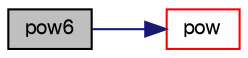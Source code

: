 digraph "pow6"
{
  bgcolor="transparent";
  edge [fontname="FreeSans",fontsize="10",labelfontname="FreeSans",labelfontsize="10"];
  node [fontname="FreeSans",fontsize="10",shape=record];
  rankdir="LR";
  Node50714 [label="pow6",height=0.2,width=0.4,color="black", fillcolor="grey75", style="filled", fontcolor="black"];
  Node50714 -> Node50715 [color="midnightblue",fontsize="10",style="solid",fontname="FreeSans"];
  Node50715 [label="pow",height=0.2,width=0.4,color="red",URL="$a21124.html#a7500c8e9d27a442adc75e287de074c7c"];
}

